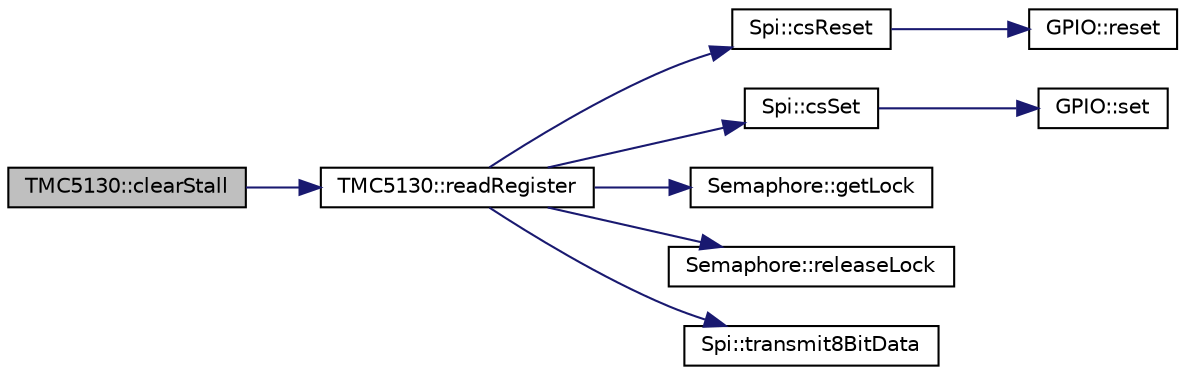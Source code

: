 digraph "TMC5130::clearStall"
{
 // LATEX_PDF_SIZE
  edge [fontname="Helvetica",fontsize="10",labelfontname="Helvetica",labelfontsize="10"];
  node [fontname="Helvetica",fontsize="10",shape=record];
  rankdir="LR";
  Node1 [label="TMC5130::clearStall",height=0.2,width=0.4,color="black", fillcolor="grey75", style="filled", fontcolor="black",tooltip=" "];
  Node1 -> Node2 [color="midnightblue",fontsize="10",style="solid",fontname="Helvetica"];
  Node2 [label="TMC5130::readRegister",height=0.2,width=0.4,color="black", fillcolor="white", style="filled",URL="$classTMC5130.html#a4482071220c28fab8016caee51080e7f",tooltip="Reads a register from the motor driver."];
  Node2 -> Node3 [color="midnightblue",fontsize="10",style="solid",fontname="Helvetica"];
  Node3 [label="Spi::csReset",height=0.2,width=0.4,color="black", fillcolor="white", style="filled",URL="$classSpi.html#a3b471964739067a6906e57df98d78fe2",tooltip=" "];
  Node3 -> Node4 [color="midnightblue",fontsize="10",style="solid",fontname="Helvetica"];
  Node4 [label="GPIO::reset",height=0.2,width=0.4,color="black", fillcolor="white", style="filled",URL="$classGPIO.html#ac07b8ccefa9a990b153da9d7ebb7d7de",tooltip=" "];
  Node2 -> Node5 [color="midnightblue",fontsize="10",style="solid",fontname="Helvetica"];
  Node5 [label="Spi::csSet",height=0.2,width=0.4,color="black", fillcolor="white", style="filled",URL="$classSpi.html#ab9158600079479c20578394fcb9969de",tooltip=" "];
  Node5 -> Node6 [color="midnightblue",fontsize="10",style="solid",fontname="Helvetica"];
  Node6 [label="GPIO::set",height=0.2,width=0.4,color="black", fillcolor="white", style="filled",URL="$classGPIO.html#a73b95aed006181f6dc4fad393ba79d18",tooltip=" "];
  Node2 -> Node7 [color="midnightblue",fontsize="10",style="solid",fontname="Helvetica"];
  Node7 [label="Semaphore::getLock",height=0.2,width=0.4,color="black", fillcolor="white", style="filled",URL="$classSemaphore.html#ac8c9e668dc718e19dda74d247ef9a7a3",tooltip=" "];
  Node2 -> Node8 [color="midnightblue",fontsize="10",style="solid",fontname="Helvetica"];
  Node8 [label="Semaphore::releaseLock",height=0.2,width=0.4,color="black", fillcolor="white", style="filled",URL="$classSemaphore.html#ae562c7d568619eee1e52cde42ab5e3d1",tooltip=" "];
  Node2 -> Node9 [color="midnightblue",fontsize="10",style="solid",fontname="Helvetica"];
  Node9 [label="Spi::transmit8BitData",height=0.2,width=0.4,color="black", fillcolor="white", style="filled",URL="$classSpi.html#acc3687f52447566ac68dc63993bf2b75",tooltip=" "];
}

